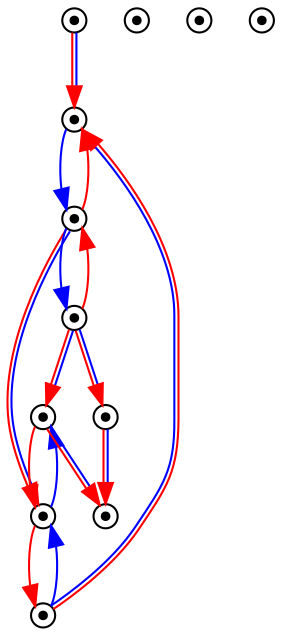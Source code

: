digraph G {
Player1X1XGround0X1XSausage0X1XIsland00X1XIsland10X1XIsland20X1X		[ label="" shape=point peripheries=2 ];
Player1X1XGround0X1XSausage1X2XIsland00X1XIsland10X1XIsland20X1X		[ label="" shape=point peripheries=2 ];
Player1X1XGround0X1XSausage1X2XIsland02X1XIsland10X1XIsland20X1X		[ label="" shape=point peripheries=2 ];
Player1X1XGround0X1XSausage2X1XIsland02X1XIsland10X1XIsland20X1X		[ label="" shape=point peripheries=2 ];
Player1X1XGround0X1XSausage1X2XIsland02X1XIsland12X1XIsland20X1X		[ label="" shape=point peripheries=2 ];
Player1X1XGround0X1XSausage2X1XIsland00X1XIsland10X1XIsland20X1X		[ label="" shape=point peripheries=2 ];
Player1X1XGround0X1XSausage2X1XIsland02X1XIsland12X1XIsland20X1X		[ label="" shape=point peripheries=2 ];
Player1X1XGround0X1XSausage1X2XIsland02X1XIsland12X1XIsland22X1X		[ label="" shape=point peripheries=2 ];
Player1X1XGround0X1XSausage2X1XIsland02X1XIsland12X1XIsland22X1X		[ label="" shape=point peripheries=2 ];
Player1X1XGround0X1XSausage1X1XIsland01X1XIsland11X1XIsland21X1X		[ label="" shape=point peripheries=2 ];
Player1X1XGround0X1XSausage3X1XIsland03X1XIsland13X1XIsland23X1X		[ label="" shape=point peripheries=2 ];
Player1X1XGround0X1XSausage4X1XIsland04X1XIsland14X1XIsland24X1X		[ label="" shape=point peripheries=2 ];
	"Player1X1XGround0X1XSausage0X1XIsland00X1XIsland10X1XIsland20X1X" -> "Player1X1XGround0X1XSausage1X2XIsland00X1XIsland10X1XIsland20X1X"[ color="red:blue" ];
	"Player1X1XGround0X1XSausage1X2XIsland00X1XIsland10X1XIsland20X1X" -> "Player1X1XGround0X1XSausage1X2XIsland02X1XIsland10X1XIsland20X1X"[ color=blue ];
	"Player1X1XGround0X1XSausage1X2XIsland02X1XIsland10X1XIsland20X1X" -> "Player1X1XGround0X1XSausage2X1XIsland02X1XIsland10X1XIsland20X1X"[ color="red:blue" ];
	"Player1X1XGround0X1XSausage1X2XIsland02X1XIsland10X1XIsland20X1X" -> "Player1X1XGround0X1XSausage1X2XIsland00X1XIsland10X1XIsland20X1X"[ color=red ];
	"Player1X1XGround0X1XSausage1X2XIsland02X1XIsland10X1XIsland20X1X" -> "Player1X1XGround0X1XSausage1X2XIsland02X1XIsland12X1XIsland20X1X"[ color=blue ];
	"Player1X1XGround0X1XSausage2X1XIsland02X1XIsland10X1XIsland20X1X" -> "Player1X1XGround0X1XSausage2X1XIsland00X1XIsland10X1XIsland20X1X"[ color=red ];
	"Player1X1XGround0X1XSausage2X1XIsland02X1XIsland10X1XIsland20X1X" -> "Player1X1XGround0X1XSausage2X1XIsland02X1XIsland12X1XIsland20X1X"[ color=blue ];
	"Player1X1XGround0X1XSausage1X2XIsland02X1XIsland12X1XIsland20X1X" -> "Player1X1XGround0X1XSausage2X1XIsland02X1XIsland12X1XIsland20X1X"[ color="red:blue" ];
	"Player1X1XGround0X1XSausage1X2XIsland02X1XIsland12X1XIsland20X1X" -> "Player1X1XGround0X1XSausage1X2XIsland02X1XIsland10X1XIsland20X1X"[ color=red ];
	"Player1X1XGround0X1XSausage1X2XIsland02X1XIsland12X1XIsland20X1X" -> "Player1X1XGround0X1XSausage1X2XIsland02X1XIsland12X1XIsland22X1X"[ color="red:blue" ];
	"Player1X1XGround0X1XSausage2X1XIsland00X1XIsland10X1XIsland20X1X" -> "Player1X1XGround0X1XSausage1X2XIsland00X1XIsland10X1XIsland20X1X"[ color="red:blue" ];
	"Player1X1XGround0X1XSausage2X1XIsland00X1XIsland10X1XIsland20X1X" -> "Player1X1XGround0X1XSausage2X1XIsland02X1XIsland10X1XIsland20X1X"[ color=blue ];
	"Player1X1XGround0X1XSausage2X1XIsland02X1XIsland12X1XIsland20X1X" -> "Player1X1XGround0X1XSausage2X1XIsland02X1XIsland10X1XIsland20X1X"[ color=red ];
	"Player1X1XGround0X1XSausage2X1XIsland02X1XIsland12X1XIsland20X1X" -> "Player1X1XGround0X1XSausage2X1XIsland02X1XIsland12X1XIsland22X1X"[ color="red:blue" ];
	"Player1X1XGround0X1XSausage1X2XIsland02X1XIsland12X1XIsland22X1X" -> "Player1X1XGround0X1XSausage2X1XIsland02X1XIsland12X1XIsland22X1X"[ color="red:blue" ];
}